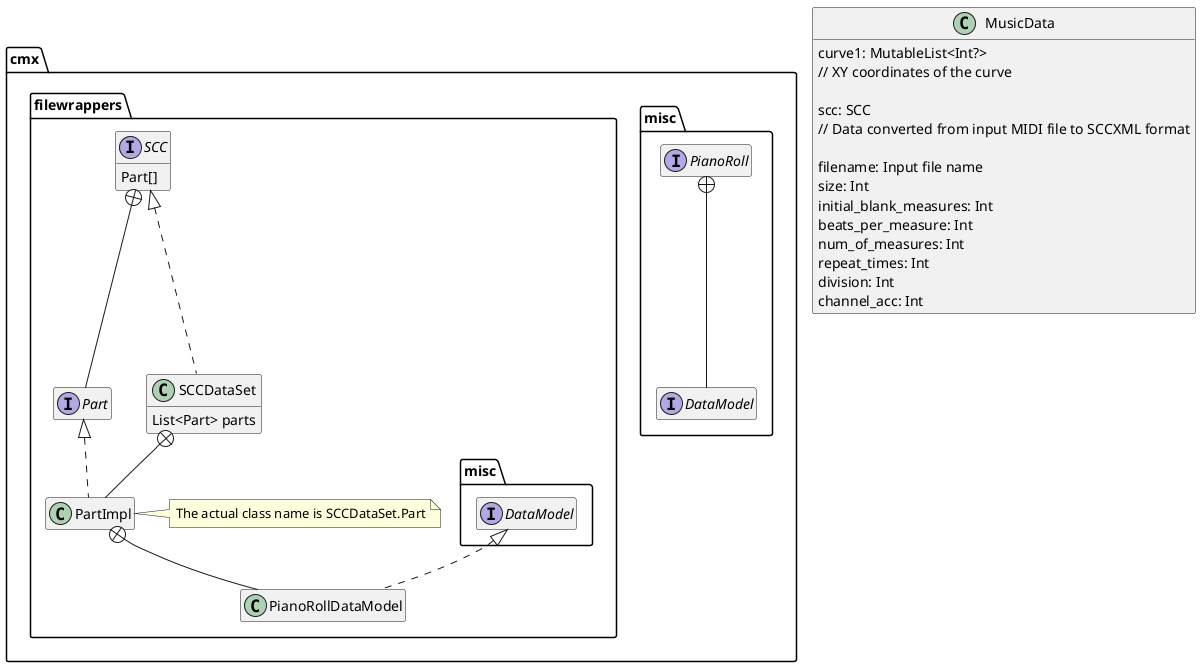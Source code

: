 @startuml
'https://plantuml.com/class-diagram
hide empty members

class MusicData {
    curve1: MutableList<Int?>
    // XY coordinates of the curve

    scc: SCC
    // Data converted from input MIDI file to SCCXML format

    filename: Input file name
    size: Int
    initial_blank_measures: Int
    beats_per_measure: Int
    num_of_measures: Int
    repeat_times: Int
    division: Int
    channel_acc: Int
}

package "cmx" {
    package "misc" {
        interface PianoRoll {
        }
        interface DataModel
        PianoRoll +-- DataModel
    }
    package "filewrappers" {
        interface SCC {
            Part[]
        }
        interface Part
        SCC +-- Part
        class SCCDataSet implements SCC {
            List<Part> parts
        }
        class PartImpl implements Part
        SCCDataSet +-- PartImpl
        note right of PartImpl
            The actual class name is SCCDataSet.Part
        end note

        class PianoRollDataModel implements misc.DataModel
        PartImpl +-- PianoRollDataModel
    }
}

@enduml
